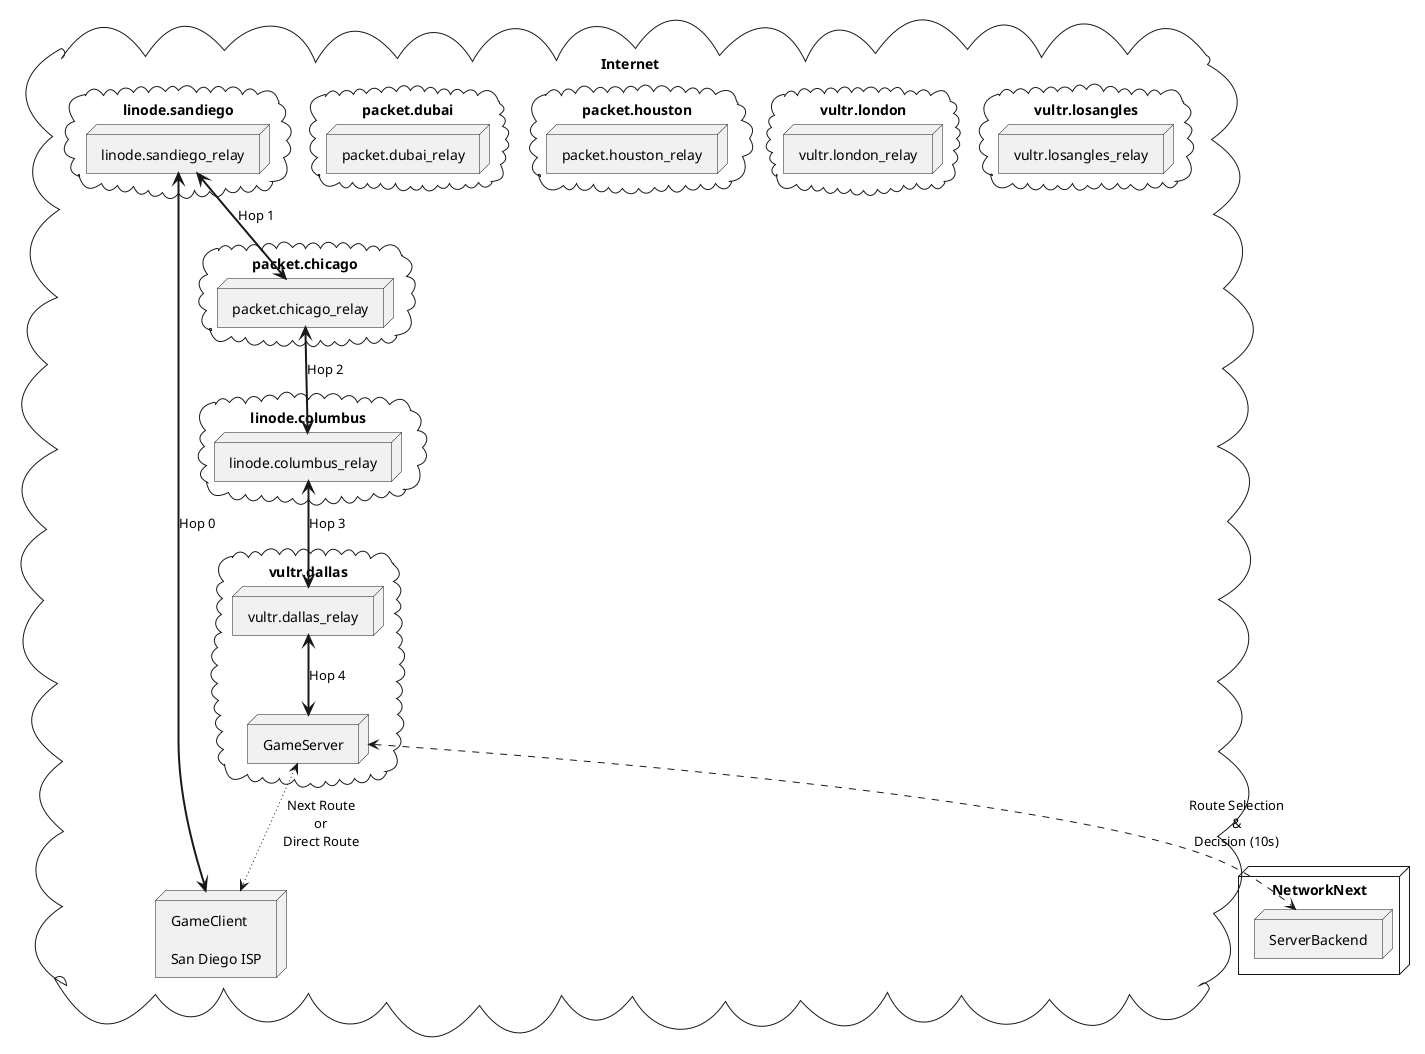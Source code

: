 @startuml
node NetworkNext {
    node ServerBackend
}

cloud Internet {
    cloud vultr.losangles {
        node vultr.losangles_relay
    }

    cloud vultr.dallas {
        node vultr.dallas_relay
        node GameServer
    }

    cloud vultr.london {
        node vultr.london_relay
    }
    
    cloud packet.houston {
        node packet.houston_relay
    }

    cloud packet.dubai {
        node packet.dubai_relay
    }

    cloud packet.chicago {
        node packet.chicago_relay
    }
    
    cloud linode.sandiego {
        node linode.sandiego_relay
    }

    cloud linode.columbus {
        node linode.columbus_relay
    }

    node GameClient [
    GameClient

    San Diego ISP
]
}

GameServer <..> ServerBackend : Route Selection\n&\nDecision (10s)
GameServer <~~> GameClient : Next Route\nor\nDirect Route
GameClient <==> linode.sandiego_relay : Hop 0
linode.sandiego_relay <==> packet.chicago_relay : Hop 1
packet.chicago_relay <==> linode.columbus_relay : Hop 2
linode.columbus_relay <==> vultr.dallas_relay : Hop 3
vultr.dallas_relay <==> GameServer : Hop 4
@enduml